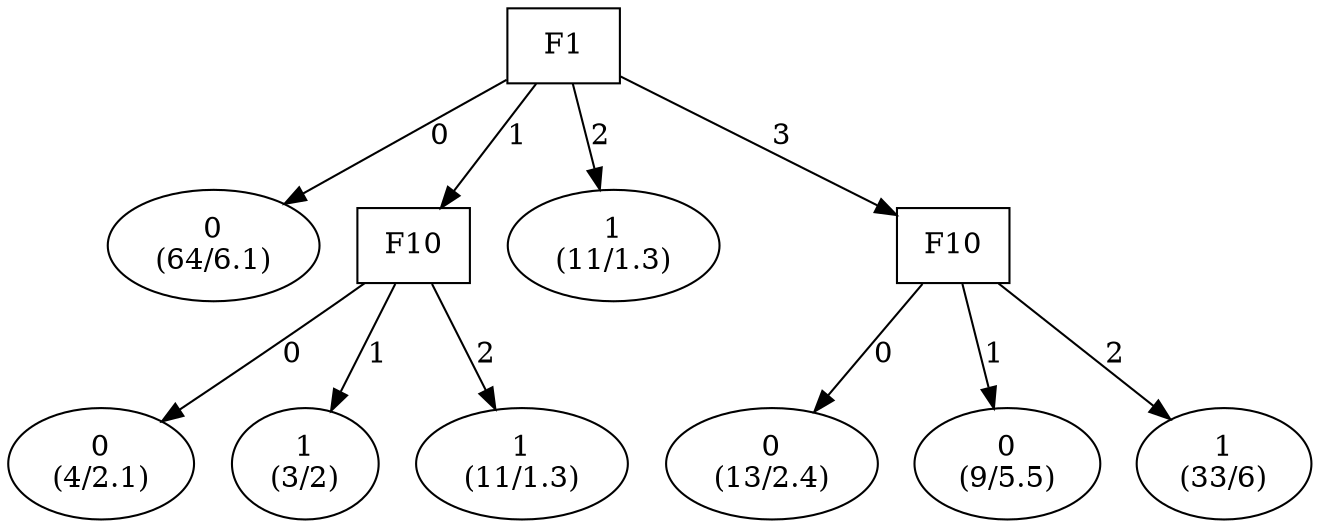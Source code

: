 digraph YaDT {
n0 [ shape=box, label="F1\n"]
n0 -> n1 [label="0"]
n1 [ shape=ellipse, label="0\n(64/6.1)"]
n0 -> n2 [label="1"]
n2 [ shape=box, label="F10\n"]
n2 -> n3 [label="0"]
n3 [ shape=ellipse, label="0\n(4/2.1)"]
n2 -> n4 [label="1"]
n4 [ shape=ellipse, label="1\n(3/2)"]
n2 -> n5 [label="2"]
n5 [ shape=ellipse, label="1\n(11/1.3)"]
n0 -> n7 [label="2"]
n7 [ shape=ellipse, label="1\n(11/1.3)"]
n0 -> n8 [label="3"]
n8 [ shape=box, label="F10\n"]
n8 -> n9 [label="0"]
n9 [ shape=ellipse, label="0\n(13/2.4)"]
n8 -> n10 [label="1"]
n10 [ shape=ellipse, label="0\n(9/5.5)"]
n8 -> n11 [label="2"]
n11 [ shape=ellipse, label="1\n(33/6)"]
}
